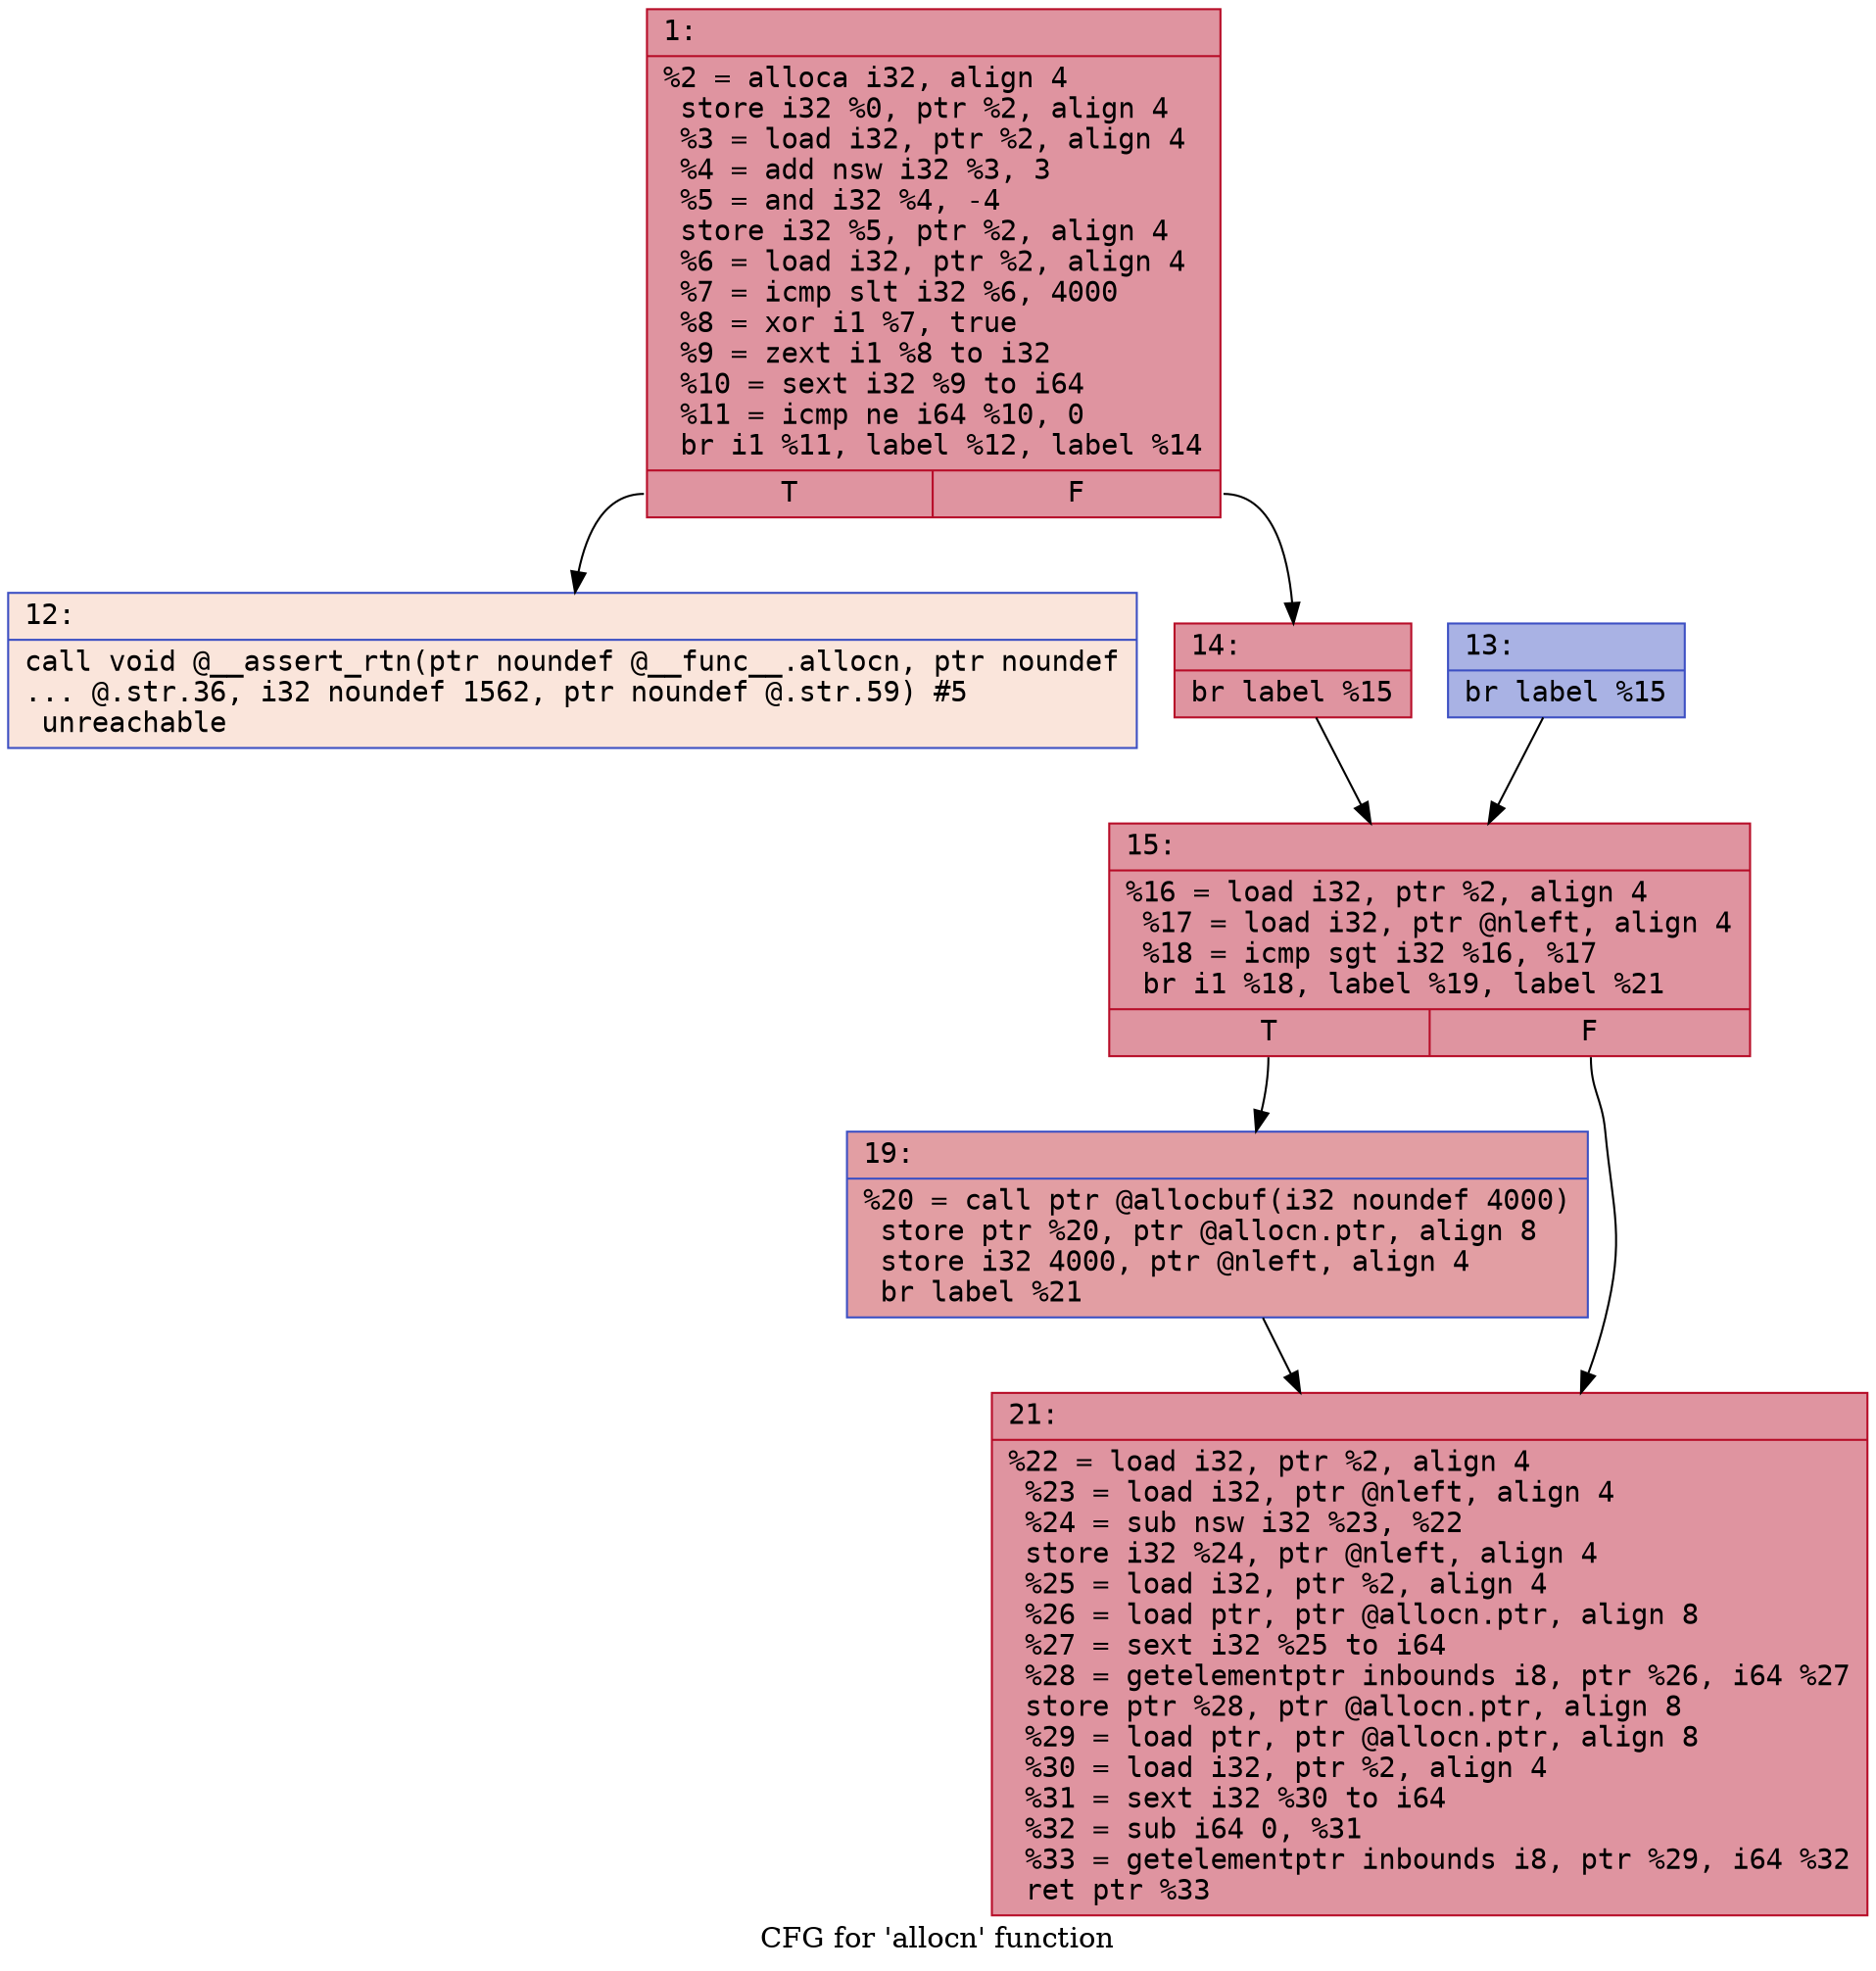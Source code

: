 digraph "CFG for 'allocn' function" {
	label="CFG for 'allocn' function";

	Node0x600003b0c5f0 [shape=record,color="#b70d28ff", style=filled, fillcolor="#b70d2870" fontname="Courier",label="{1:\l|  %2 = alloca i32, align 4\l  store i32 %0, ptr %2, align 4\l  %3 = load i32, ptr %2, align 4\l  %4 = add nsw i32 %3, 3\l  %5 = and i32 %4, -4\l  store i32 %5, ptr %2, align 4\l  %6 = load i32, ptr %2, align 4\l  %7 = icmp slt i32 %6, 4000\l  %8 = xor i1 %7, true\l  %9 = zext i1 %8 to i32\l  %10 = sext i32 %9 to i64\l  %11 = icmp ne i64 %10, 0\l  br i1 %11, label %12, label %14\l|{<s0>T|<s1>F}}"];
	Node0x600003b0c5f0:s0 -> Node0x600003b0c640[tooltip="1 -> 12\nProbability 0.00%" ];
	Node0x600003b0c5f0:s1 -> Node0x600003b0c6e0[tooltip="1 -> 14\nProbability 100.00%" ];
	Node0x600003b0c640 [shape=record,color="#3d50c3ff", style=filled, fillcolor="#f4c5ad70" fontname="Courier",label="{12:\l|  call void @__assert_rtn(ptr noundef @__func__.allocn, ptr noundef\l... @.str.36, i32 noundef 1562, ptr noundef @.str.59) #5\l  unreachable\l}"];
	Node0x600003b0c690 [shape=record,color="#3d50c3ff", style=filled, fillcolor="#3d50c370" fontname="Courier",label="{13:\l|  br label %15\l}"];
	Node0x600003b0c690 -> Node0x600003b0c730[tooltip="13 -> 15\nProbability 100.00%" ];
	Node0x600003b0c6e0 [shape=record,color="#b70d28ff", style=filled, fillcolor="#b70d2870" fontname="Courier",label="{14:\l|  br label %15\l}"];
	Node0x600003b0c6e0 -> Node0x600003b0c730[tooltip="14 -> 15\nProbability 100.00%" ];
	Node0x600003b0c730 [shape=record,color="#b70d28ff", style=filled, fillcolor="#b70d2870" fontname="Courier",label="{15:\l|  %16 = load i32, ptr %2, align 4\l  %17 = load i32, ptr @nleft, align 4\l  %18 = icmp sgt i32 %16, %17\l  br i1 %18, label %19, label %21\l|{<s0>T|<s1>F}}"];
	Node0x600003b0c730:s0 -> Node0x600003b0c780[tooltip="15 -> 19\nProbability 50.00%" ];
	Node0x600003b0c730:s1 -> Node0x600003b0c7d0[tooltip="15 -> 21\nProbability 50.00%" ];
	Node0x600003b0c780 [shape=record,color="#3d50c3ff", style=filled, fillcolor="#be242e70" fontname="Courier",label="{19:\l|  %20 = call ptr @allocbuf(i32 noundef 4000)\l  store ptr %20, ptr @allocn.ptr, align 8\l  store i32 4000, ptr @nleft, align 4\l  br label %21\l}"];
	Node0x600003b0c780 -> Node0x600003b0c7d0[tooltip="19 -> 21\nProbability 100.00%" ];
	Node0x600003b0c7d0 [shape=record,color="#b70d28ff", style=filled, fillcolor="#b70d2870" fontname="Courier",label="{21:\l|  %22 = load i32, ptr %2, align 4\l  %23 = load i32, ptr @nleft, align 4\l  %24 = sub nsw i32 %23, %22\l  store i32 %24, ptr @nleft, align 4\l  %25 = load i32, ptr %2, align 4\l  %26 = load ptr, ptr @allocn.ptr, align 8\l  %27 = sext i32 %25 to i64\l  %28 = getelementptr inbounds i8, ptr %26, i64 %27\l  store ptr %28, ptr @allocn.ptr, align 8\l  %29 = load ptr, ptr @allocn.ptr, align 8\l  %30 = load i32, ptr %2, align 4\l  %31 = sext i32 %30 to i64\l  %32 = sub i64 0, %31\l  %33 = getelementptr inbounds i8, ptr %29, i64 %32\l  ret ptr %33\l}"];
}
